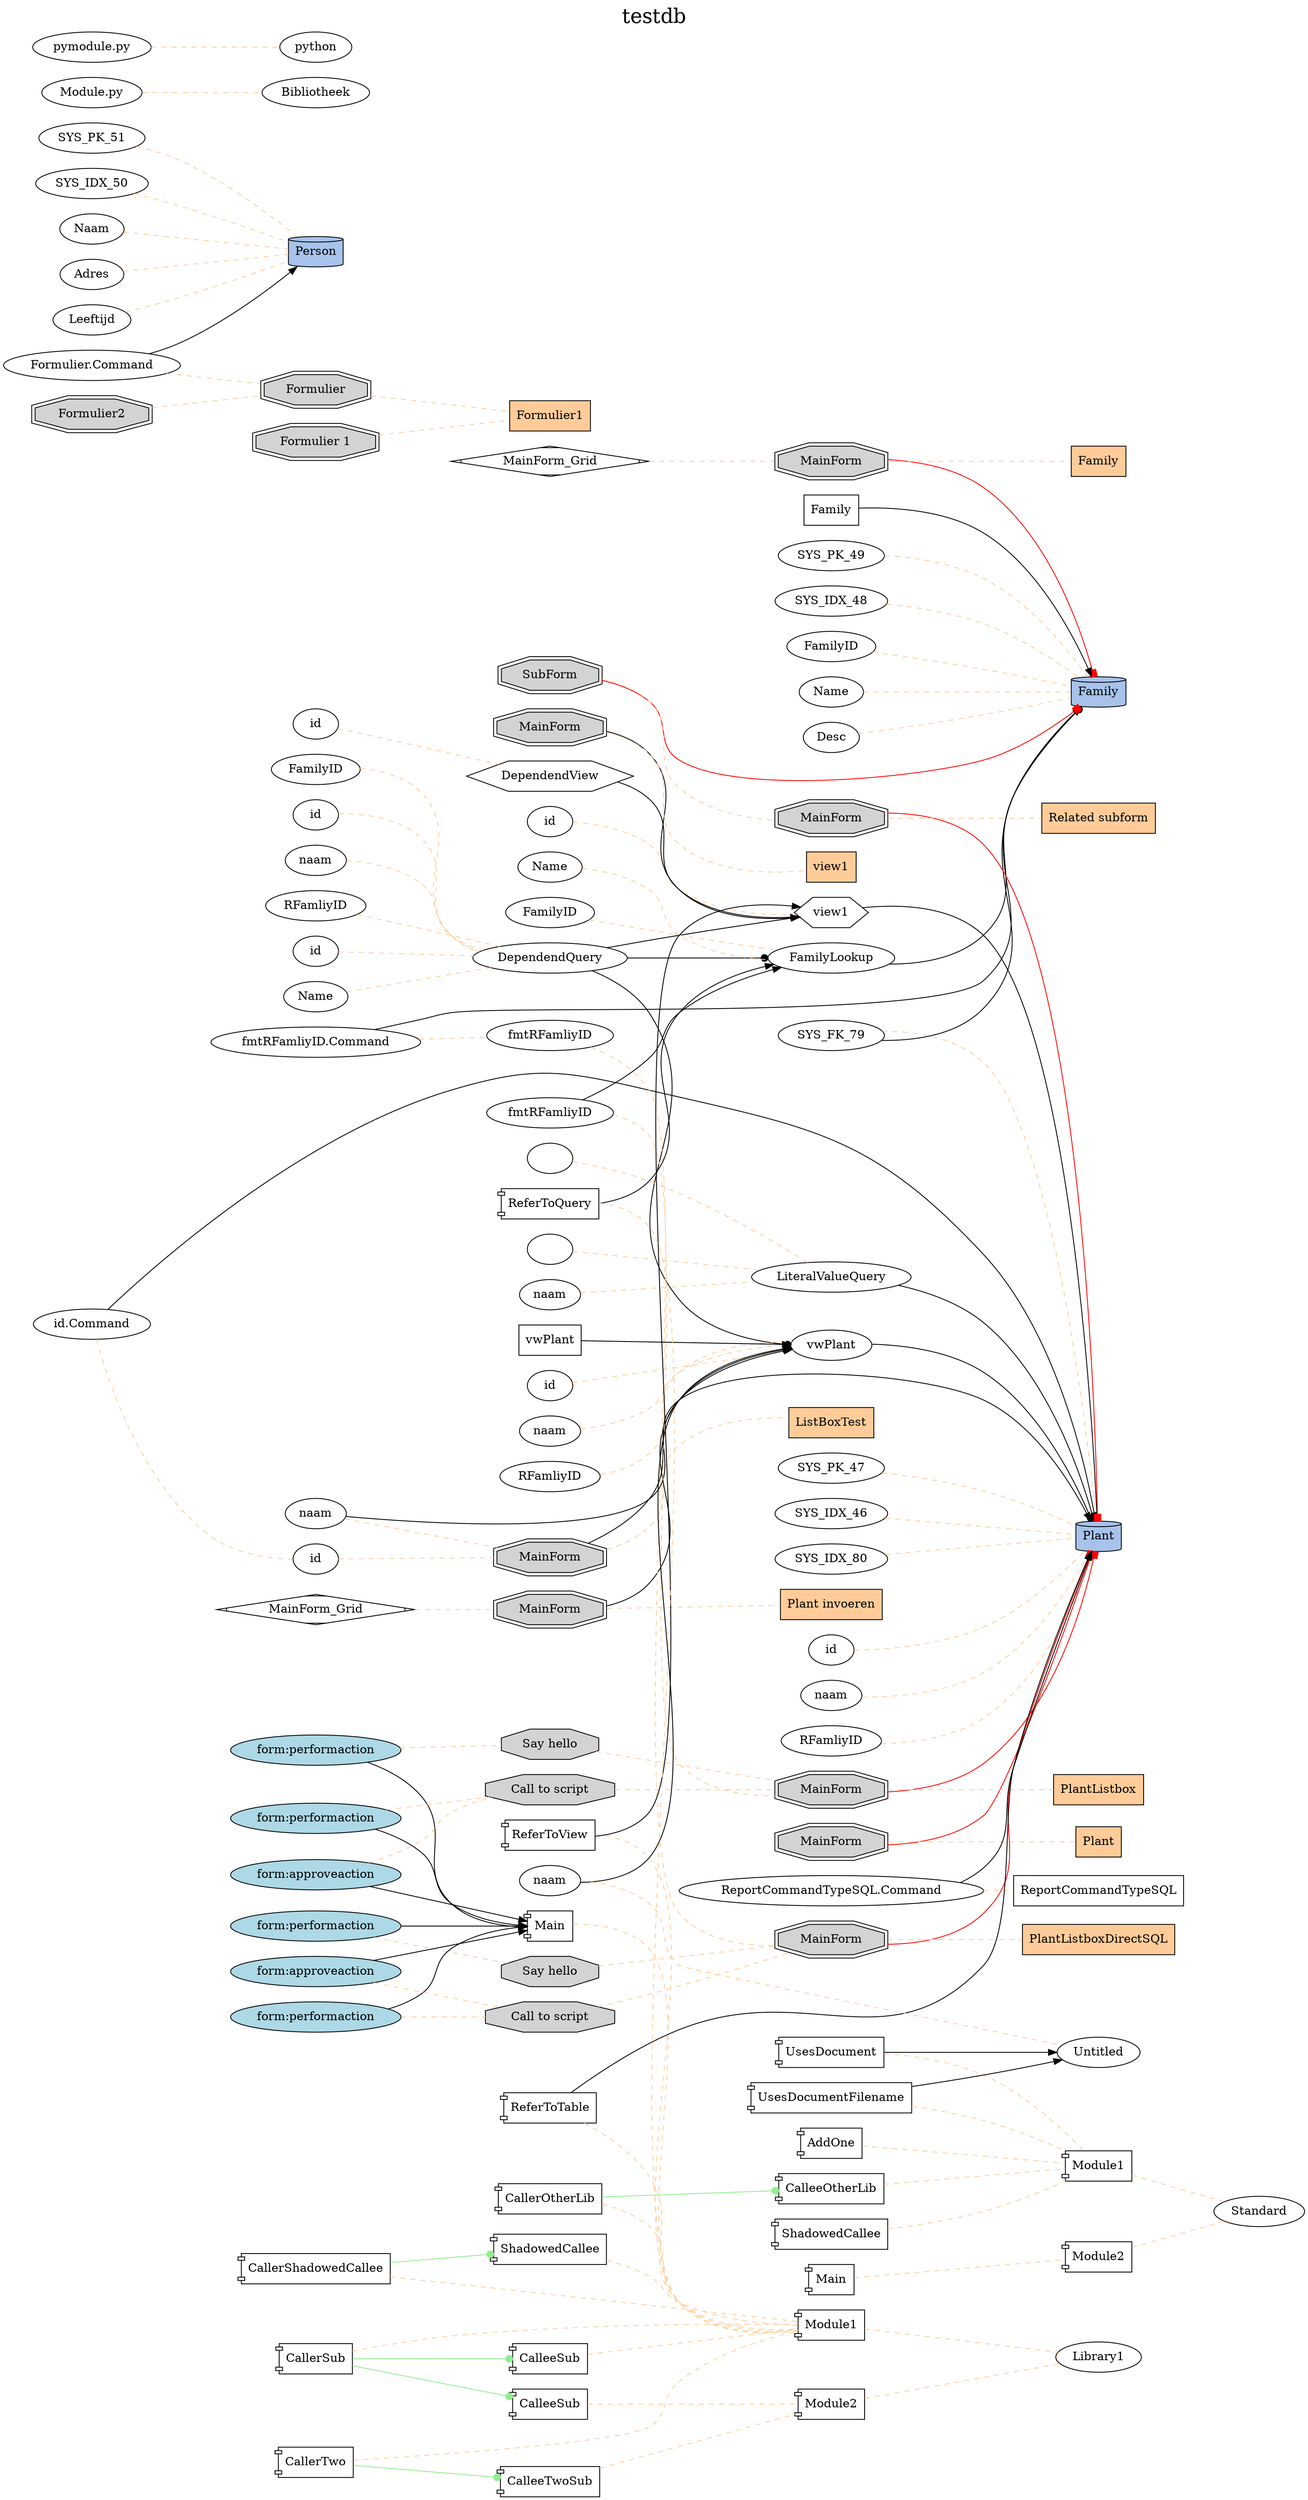 digraph testdb {
	graph [rankdir=LR]
	graph [fontsize=24 label=testdb labelloc=top]
	1 [label=Family href="../table/family/index.html" id=1 tooltip="Family (table)" fillcolor="#a7c3eb" shape=cylinder style=filled]
	2 [label=SYS_PK_49 href="../table/family/index.html#2" id=2 tooltip="SYS_PK_49 (key)"]
	2 -> 1 [arrowhead=none color="#ffcc99" edgetooltip="SYS_PK_49 is child of Family" style=dashed]
	3 [label=SYS_IDX_48 href="../table/family/index.html#3" id=3 tooltip="SYS_IDX_48 (index)"]
	3 -> 1 [arrowhead=none color="#ffcc99" edgetooltip="SYS_IDX_48 is child of Family" style=dashed]
	4 [label=FamilyID href="../table/family/index.html#4" id=4 tooltip="FamilyID (column)"]
	4 -> 1 [arrowhead=none color="#ffcc99" edgetooltip="FamilyID is child of Family" style=dashed]
	5 [label=Name href="../table/family/index.html#5" id=5 tooltip="Name (column)"]
	5 -> 1 [arrowhead=none color="#ffcc99" edgetooltip="Name is child of Family" style=dashed]
	6 [label=Desc href="../table/family/index.html#6" id=6 tooltip="Desc (column)"]
	6 -> 1 [arrowhead=none color="#ffcc99" edgetooltip="Desc is child of Family" style=dashed]
	7 [label=Person href="../table/person/index.html" id=7 tooltip="Person (table)" fillcolor="#a7c3eb" shape=cylinder style=filled]
	8 [label=SYS_PK_51 href="../table/person/index.html#8" id=8 tooltip="SYS_PK_51 (key)"]
	8 -> 7 [arrowhead=none color="#ffcc99" edgetooltip="SYS_PK_51 is child of Person" style=dashed]
	9 [label=SYS_IDX_50 href="../table/person/index.html#9" id=9 tooltip="SYS_IDX_50 (index)"]
	9 -> 7 [arrowhead=none color="#ffcc99" edgetooltip="SYS_IDX_50 is child of Person" style=dashed]
	10 [label=Naam href="../table/person/index.html#10" id=10 tooltip="Naam (column)"]
	10 -> 7 [arrowhead=none color="#ffcc99" edgetooltip="Naam is child of Person" style=dashed]
	11 [label=Adres href="../table/person/index.html#11" id=11 tooltip="Adres (column)"]
	11 -> 7 [arrowhead=none color="#ffcc99" edgetooltip="Adres is child of Person" style=dashed]
	12 [label=Leeftijd href="../table/person/index.html#12" id=12 tooltip="Leeftijd (column)"]
	12 -> 7 [arrowhead=none color="#ffcc99" edgetooltip="Leeftijd is child of Person" style=dashed]
	13 [label=Plant href="../table/plant/index.html" id=13 tooltip="Plant (table)" fillcolor="#a7c3eb" shape=cylinder style=filled]
	14 [label=SYS_PK_47 href="../table/plant/index.html#14" id=14 tooltip="SYS_PK_47 (key)"]
	14 -> 13 [arrowhead=none color="#ffcc99" edgetooltip="SYS_PK_47 is child of Plant" style=dashed]
	15 [label=SYS_FK_79 href="../table/plant/index.html#15" id=15 tooltip="SYS_FK_79 (key)"]
	15 -> 13 [arrowhead=none color="#ffcc99" edgetooltip="SYS_FK_79 is child of Plant" style=dashed]
	16 [label=SYS_IDX_46 href="../table/plant/index.html#16" id=16 tooltip="SYS_IDX_46 (index)"]
	16 -> 13 [arrowhead=none color="#ffcc99" edgetooltip="SYS_IDX_46 is child of Plant" style=dashed]
	17 [label=SYS_IDX_80 href="../table/plant/index.html#17" id=17 tooltip="SYS_IDX_80 (index)"]
	17 -> 13 [arrowhead=none color="#ffcc99" edgetooltip="SYS_IDX_80 is child of Plant" style=dashed]
	18 [label=id href="../table/plant/index.html#18" id=18 tooltip="id (column)"]
	18 -> 13 [arrowhead=none color="#ffcc99" edgetooltip="id is child of Plant" style=dashed]
	19 [label=naam href="../table/plant/index.html#19" id=19 tooltip="naam (column)"]
	19 -> 13 [arrowhead=none color="#ffcc99" edgetooltip="naam is child of Plant" style=dashed]
	20 [label=RFamliyID href="../table/plant/index.html#20" id=20 tooltip="RFamliyID (column)"]
	20 -> 13 [arrowhead=none color="#ffcc99" edgetooltip="RFamliyID is child of Plant" style=dashed]
	21 [label=DependendView href="../view/dependendview/index.html" id=21 tooltip="DependendView (view)" shape=hexagon]
	22 [label=id href="../view/dependendview/index.html#22" id=22 tooltip="id (querycolumn)"]
	22 -> 21 [arrowhead=none color="#ffcc99" edgetooltip="id is child of DependendView" style=dashed]
	34 [label=view1 href="../view/view1/index.html" id=34 tooltip="view1 (view)" shape=hexagon]
	35 [label=id href="../view/view1/index.html#35" id=35 tooltip="id (querycolumn)"]
	35 -> 34 [arrowhead=none color="#ffcc99" edgetooltip="id is child of view1" style=dashed]
	45 [label=DependendQuery href="../query/dependendquery/index.html" id=45 tooltip="DependendQuery (query)" shape=ellipse]
	46 [label=Name href="../query/dependendquery/index.html#46" id=46 tooltip="Name (querycolumn)"]
	46 -> 45 [arrowhead=none color="#ffcc99" edgetooltip="Name is child of DependendQuery" style=dashed]
	47 [label=FamilyID href="../query/dependendquery/index.html#47" id=47 tooltip="FamilyID (querycolumn)"]
	47 -> 45 [arrowhead=none color="#ffcc99" edgetooltip="FamilyID is child of DependendQuery" style=dashed]
	48 [label=id href="../query/dependendquery/index.html#48" id=48 tooltip="id (querycolumn)"]
	48 -> 45 [arrowhead=none color="#ffcc99" edgetooltip="id is child of DependendQuery" style=dashed]
	49 [label=naam href="../query/dependendquery/index.html#49" id=49 tooltip="naam (querycolumn)"]
	49 -> 45 [arrowhead=none color="#ffcc99" edgetooltip="naam is child of DependendQuery" style=dashed]
	50 [label=RFamliyID href="../query/dependendquery/index.html#50" id=50 tooltip="RFamliyID (querycolumn)"]
	50 -> 45 [arrowhead=none color="#ffcc99" edgetooltip="RFamliyID is child of DependendQuery" style=dashed]
	51 [label=id href="../query/dependendquery/index.html#51" id=51 tooltip="id (querycolumn)"]
	51 -> 45 [arrowhead=none color="#ffcc99" edgetooltip="id is child of DependendQuery" style=dashed]
	67 [label=FamilyLookup href="../query/familylookup/index.html" id=67 tooltip="FamilyLookup (query)" shape=ellipse]
	68 [label=Name href="../query/familylookup/index.html#68" id=68 tooltip="Name (querycolumn)"]
	68 -> 67 [arrowhead=none color="#ffcc99" edgetooltip="Name is child of FamilyLookup" style=dashed]
	69 [label=FamilyID href="../query/familylookup/index.html#69" id=69 tooltip="FamilyID (querycolumn)"]
	69 -> 67 [arrowhead=none color="#ffcc99" edgetooltip="FamilyID is child of FamilyLookup" style=dashed]
	89 [label=LiteralValueQuery href="../query/literalvaluequery/index.html" id=89 tooltip="LiteralValueQuery (query)" shape=ellipse]
	90 [label="" href="../query/literalvaluequery/index.html#90" id=90 tooltip=" (querycolumn)"]
	90 -> 89 [arrowhead=none color="#ffcc99" edgetooltip=" is child of LiteralValueQuery" style=dashed]
	91 [label="" href="../query/literalvaluequery/index.html#91" id=91 tooltip=" (querycolumn)"]
	91 -> 89 [arrowhead=none color="#ffcc99" edgetooltip=" is child of LiteralValueQuery" style=dashed]
	92 [label=naam href="../query/literalvaluequery/index.html#92" id=92 tooltip="naam (querycolumn)"]
	92 -> 89 [arrowhead=none color="#ffcc99" edgetooltip="naam is child of LiteralValueQuery" style=dashed]
	122 [label=vwPlant href="../query/vwplant/index.html" id=122 tooltip="vwPlant (query)" shape=ellipse]
	123 [label=id href="../query/vwplant/index.html#123" id=123 tooltip="id (querycolumn)"]
	123 -> 122 [arrowhead=none color="#ffcc99" edgetooltip="id is child of vwPlant" style=dashed]
	124 [label=naam href="../query/vwplant/index.html#124" id=124 tooltip="naam (querycolumn)"]
	124 -> 122 [arrowhead=none color="#ffcc99" edgetooltip="naam is child of vwPlant" style=dashed]
	125 [label=RFamliyID href="../query/vwplant/index.html#125" id=125 tooltip="RFamliyID (querycolumn)"]
	125 -> 122 [arrowhead=none color="#ffcc99" edgetooltip="RFamliyID is child of vwPlant" style=dashed]
	135 [label=Family href="../form/family/index.html" id=135 tooltip="Family (form)" fillcolor="#ffcc99" shape=rect style=filled]
	136 [label=MainForm href="../form/family/index.html#136" id=136 tooltip="MainForm (subform)" fillcolor="#d3d3d3" shape=doubleoctagon style=filled]
	136 -> 135 [arrowhead=none color="#ffcc99" edgetooltip="MainForm is child of Family" style=dashed]
	137 [label=MainForm_Grid href="../form/family/index.html#137" id=137 tooltip="MainForm_Grid (grid)" shape=Mdiamond]
	137 -> 136 [arrowhead=none color="#ffcc99" edgetooltip="MainForm_Grid is child of MainForm" style=dashed]
	141 [label=Formulier1 href="../form/formulier1/index.html" id=141 tooltip="Formulier1 (form)" fillcolor="#ffcc99" shape=rect style=filled]
	142 [label=Formulier href="../form/formulier1/index.html#142" id=142 tooltip="Formulier (subform)" fillcolor="#d3d3d3" shape=doubleoctagon style=filled]
	142 -> 141 [arrowhead=none color="#ffcc99" edgetooltip="Formulier is child of Formulier1" style=dashed]
	143 [label=Formulier2 href="../form/formulier1/index.html#143" id=143 tooltip="Formulier2 (subform)" fillcolor="#d3d3d3" shape=doubleoctagon style=filled]
	143 -> 142 [arrowhead=none color="#ffcc99" edgetooltip="Formulier2 is child of Formulier" style=dashed]
	144 [label="Formulier.Command" href="../form/formulier1/index.html#144" id=144 tooltip="Formulier.Command (embeddedquery)" shape=ellipse]
	144 -> 142 [arrowhead=none color="#ffcc99" edgetooltip="Formulier.Command is child of Formulier" style=dashed]
	154 [label="Formulier 1" href="../form/formulier1/index.html#154" id=154 tooltip="Formulier 1 (subform)" fillcolor="#d3d3d3" shape=doubleoctagon style=filled]
	154 -> 141 [arrowhead=none color="#ffcc99" edgetooltip="Formulier 1 is child of Formulier1" style=dashed]
	155 [label=ListBoxTest href="../form/listboxtest/index.html" id=155 tooltip="ListBoxTest (form)" fillcolor="#ffcc99" shape=rect style=filled]
	156 [label=MainForm href="../form/listboxtest/index.html#156" id=156 tooltip="MainForm (subform)" fillcolor="#d3d3d3" shape=doubleoctagon style=filled]
	156 -> 155 [arrowhead=none color="#ffcc99" edgetooltip="MainForm is child of ListBoxTest" style=dashed]
	158 [label=id href="../form/listboxtest/index.html#158" id=158 tooltip="id (listbox)"]
	158 -> 156 [arrowhead=none color="#ffcc99" edgetooltip="id is child of MainForm" style=dashed]
	159 [label="id.Command" href="../form/listboxtest/index.html#159" id=159 tooltip="id.Command (embeddedquery)" shape=ellipse]
	159 -> 158 [arrowhead=none color="#ffcc99" edgetooltip="id.Command is child of id" style=dashed]
	180 [label=naam href="../form/listboxtest/index.html#180" id=180 tooltip="naam (listbox)"]
	180 -> 156 [arrowhead=none color="#ffcc99" edgetooltip="naam is child of MainForm" style=dashed]
	183 [label=Plant href="../form/plant/index.html" id=183 tooltip="Plant (form)" fillcolor="#ffcc99" shape=rect style=filled]
	184 [label=MainForm href="../form/plant/index.html#184" id=184 tooltip="MainForm (subform)" fillcolor="#d3d3d3" shape=doubleoctagon style=filled]
	184 -> 183 [arrowhead=none color="#ffcc99" edgetooltip="MainForm is child of Plant" style=dashed]
	191 [label="Plant invoeren" href="../form/plant-invoeren/index.html" id=191 tooltip="Plant invoeren (form)" fillcolor="#ffcc99" shape=rect style=filled]
	192 [label=MainForm href="../form/plant-invoeren/index.html#192" id=192 tooltip="MainForm (subform)" fillcolor="#d3d3d3" shape=doubleoctagon style=filled]
	192 -> 191 [arrowhead=none color="#ffcc99" edgetooltip="MainForm is child of Plant invoeren" style=dashed]
	193 [label=MainForm_Grid href="../form/plant-invoeren/index.html#193" id=193 tooltip="MainForm_Grid (grid)" shape=Mdiamond]
	193 -> 192 [arrowhead=none color="#ffcc99" edgetooltip="MainForm_Grid is child of MainForm" style=dashed]
	196 [label=PlantListbox href="../form/plantlistbox/index.html" id=196 tooltip="PlantListbox (form)" fillcolor="#ffcc99" shape=rect style=filled]
	197 [label=MainForm href="../form/plantlistbox/index.html#197" id=197 tooltip="MainForm (subform)" fillcolor="#d3d3d3" shape=doubleoctagon style=filled]
	197 -> 196 [arrowhead=none color="#ffcc99" edgetooltip="MainForm is child of PlantListbox" style=dashed]
	203 [label=fmtRFamliyID href="../form/plantlistbox/index.html#203" id=203 tooltip="fmtRFamliyID (listbox)"]
	203 -> 197 [arrowhead=none color="#ffcc99" edgetooltip="fmtRFamliyID is child of MainForm" style=dashed]
	204 [label="Say hello" href="../form/plantlistbox/index.html#204" id=204 tooltip="Knop 1 (control)" fillcolor="#d3d3d3" shape=octagon style=filled]
	204 -> 197 [arrowhead=none color="#ffcc99" edgetooltip="Knop 1 is child of MainForm" style=dashed]
	205 [label="form:performaction" href="../form/plantlistbox/index.html#205" id=205 tooltip="form:performaction (eventlistener)" fillcolor=lightblue shape=ellipse style=filled]
	205 -> 204 [arrowhead=none color="#ffcc99" edgetooltip="form:performaction is child of Knop 1" style=dashed]
	207 [label="Call to script" href="../form/plantlistbox/index.html#207" id=207 tooltip="Knop 3 (control)" fillcolor="#d3d3d3" shape=octagon style=filled]
	207 -> 197 [arrowhead=none color="#ffcc99" edgetooltip="Knop 3 is child of MainForm" style=dashed]
	208 [label="form:performaction" href="../form/plantlistbox/index.html#208" id=208 tooltip="form:performaction (eventlistener)" fillcolor=lightblue shape=ellipse style=filled]
	208 -> 207 [arrowhead=none color="#ffcc99" edgetooltip="form:performaction is child of Knop 3" style=dashed]
	209 [label="form:approveaction" href="../form/plantlistbox/index.html#209" id=209 tooltip="form:approveaction (eventlistener)" fillcolor=lightblue shape=ellipse style=filled]
	209 -> 207 [arrowhead=none color="#ffcc99" edgetooltip="form:approveaction is child of Knop 3" style=dashed]
	210 [label=PlantListboxDirectSQL href="../form/plantlistboxdirectsql/index.html" id=210 tooltip="PlantListboxDirectSQL (form)" fillcolor="#ffcc99" shape=rect style=filled]
	211 [label=MainForm href="../form/plantlistboxdirectsql/index.html#211" id=211 tooltip="MainForm (subform)" fillcolor="#d3d3d3" shape=doubleoctagon style=filled]
	211 -> 210 [arrowhead=none color="#ffcc99" edgetooltip="MainForm is child of PlantListboxDirectSQL" style=dashed]
	217 [label=fmtRFamliyID href="../form/plantlistboxdirectsql/index.html#217" id=217 tooltip="fmtRFamliyID (listbox)"]
	217 -> 211 [arrowhead=none color="#ffcc99" edgetooltip="fmtRFamliyID is child of MainForm" style=dashed]
	218 [label="fmtRFamliyID.Command" href="../form/plantlistboxdirectsql/index.html#218" id=218 tooltip="fmtRFamliyID.Command (embeddedquery)" shape=ellipse]
	218 -> 217 [arrowhead=none color="#ffcc99" edgetooltip="fmtRFamliyID.Command is child of fmtRFamliyID" style=dashed]
	238 [label="Say hello" href="../form/plantlistboxdirectsql/index.html#238" id=238 tooltip="Knop 1 (control)" fillcolor="#d3d3d3" shape=octagon style=filled]
	238 -> 211 [arrowhead=none color="#ffcc99" edgetooltip="Knop 1 is child of MainForm" style=dashed]
	239 [label="form:performaction" href="../form/plantlistboxdirectsql/index.html#239" id=239 tooltip="form:performaction (eventlistener)" fillcolor=lightblue shape=ellipse style=filled]
	239 -> 238 [arrowhead=none color="#ffcc99" edgetooltip="form:performaction is child of Knop 1" style=dashed]
	241 [label="Call to script" href="../form/plantlistboxdirectsql/index.html#241" id=241 tooltip="Knop 3 (control)" fillcolor="#d3d3d3" shape=octagon style=filled]
	241 -> 211 [arrowhead=none color="#ffcc99" edgetooltip="Knop 3 is child of MainForm" style=dashed]
	242 [label="form:performaction" href="../form/plantlistboxdirectsql/index.html#242" id=242 tooltip="form:performaction (eventlistener)" fillcolor=lightblue shape=ellipse style=filled]
	242 -> 241 [arrowhead=none color="#ffcc99" edgetooltip="form:performaction is child of Knop 3" style=dashed]
	243 [label="form:approveaction" href="../form/plantlistboxdirectsql/index.html#243" id=243 tooltip="form:approveaction (eventlistener)" fillcolor=lightblue shape=ellipse style=filled]
	243 -> 241 [arrowhead=none color="#ffcc99" edgetooltip="form:approveaction is child of Knop 3" style=dashed]
	244 [label="Related subform" href="../form/related-subform/index.html" id=244 tooltip="Related subform (form)" fillcolor="#ffcc99" shape=rect style=filled]
	245 [label=MainForm href="../form/related-subform/index.html#245" id=245 tooltip="MainForm (subform)" fillcolor="#d3d3d3" shape=doubleoctagon style=filled]
	245 -> 244 [arrowhead=none color="#ffcc99" edgetooltip="MainForm is child of Related subform" style=dashed]
	252 [label=SubForm href="../form/related-subform/index.html#252" id=252 tooltip="SubForm (subform)" fillcolor="#d3d3d3" shape=doubleoctagon style=filled]
	252 -> 245 [arrowhead=none color="#ffcc99" edgetooltip="SubForm is child of MainForm" style=dashed]
	259 [label=view1 href="../form/view1/index.html" id=259 tooltip="view1 (form)" fillcolor="#ffcc99" shape=rect style=filled]
	260 [label=MainForm href="../form/view1/index.html#260" id=260 tooltip="MainForm (subform)" fillcolor="#d3d3d3" shape=doubleoctagon style=filled]
	260 -> 259 [arrowhead=none color="#ffcc99" edgetooltip="MainForm is child of view1" style=dashed]
	263 [label=Family href="../report/family/index.html" id=263 tooltip="Family (report)" shape=rectangle]
	264 [label=ReportCommandTypeSQL href="../report/reportcommandtypesql/index.html" id=264 tooltip="ReportCommandTypeSQL (report)" shape=rectangle]
	265 [label="ReportCommandTypeSQL.Command" href="../report/reportcommandtypesql/index.html#265" id=265 tooltip="ReportCommandTypeSQL.Command (embeddedquery)" shape=ellipse]
	265 -> 264 [arrowhead=none color="#ffcc99" edgetooltip="ReportCommandTypeSQL.Command is child of ReportCommandTypeSQL" style=dashed]
	276 [label=vwPlant href="../report/vwplant/index.html" id=276 tooltip="vwPlant (report)" shape=rectangle]
	277 [label=Standard href="../library/standard/index.html" id=277 tooltip="Standard (library)"]
	278 [label=Module1 href="../module/module1.standard/index.html" id=278 tooltip="Module1 (module)" shape=component]
	278 -> 277 [arrowhead=none color="#ffcc99" edgetooltip="Module1 is child of Standard" style=dashed]
	279 [label=UsesDocument href="../basicfunction/usesdocument.module1.standard/index.html" id=279 tooltip="UsesDocument (basicfunction)" shape=component]
	279 -> 278 [arrowhead=none color="#ffcc99" edgetooltip="UsesDocument is child of Module1" style=dashed]
	291 [label=UsesDocumentFilename href="../basicfunction/usesdocumentfilename.module1.standard/index.html" id=291 tooltip="UsesDocumentFilename (basicfunction)" shape=component]
	291 -> 278 [arrowhead=none color="#ffcc99" edgetooltip="UsesDocumentFilename is child of Module1" style=dashed]
	303 [label=CalleeOtherLib href="../basicfunction/calleeotherlib.module1.standard/index.html" id=303 tooltip="CalleeOtherLib (basicfunction)" shape=component]
	303 -> 278 [arrowhead=none color="#ffcc99" edgetooltip="CalleeOtherLib is child of Module1" style=dashed]
	313 [label=ShadowedCallee href="../basicfunction/shadowedcallee.module1.standard/index.html" id=313 tooltip="ShadowedCallee (basicfunction)" shape=component]
	313 -> 278 [arrowhead=none color="#ffcc99" edgetooltip="ShadowedCallee is child of Module1" style=dashed]
	325 [label=AddOne href="../basicfunction/addone.module1.standard/index.html" id=325 tooltip="AddOne (basicfunction)" shape=component]
	325 -> 278 [arrowhead=none color="#ffcc99" edgetooltip="AddOne is child of Module1" style=dashed]
	420 [label=Module2 href="../module/module2.standard/index.html" id=420 tooltip="Module2 (module)" shape=component]
	420 -> 277 [arrowhead=none color="#ffcc99" edgetooltip="Module2 is child of Standard" style=dashed]
	421 [label=Main href="../basicfunction/main.module2.standard/index.html" id=421 tooltip="Main (basicfunction)" shape=component]
	421 -> 420 [arrowhead=none color="#ffcc99" edgetooltip="Main is child of Module2" style=dashed]
	444 [label=Library1 href="../library/library1/index.html" id=444 tooltip="Library1 (library)"]
	445 [label=Module1 href="../module/module1.library1/index.html" id=445 tooltip="Module1 (module)" shape=component]
	445 -> 444 [arrowhead=none color="#ffcc99" edgetooltip="Module1 is child of Library1" style=dashed]
	446 [label=Main href="../basicfunction/main.module1.library1/index.html" id=446 tooltip="Main (basicfunction)" shape=component]
	446 -> 445 [arrowhead=none color="#ffcc99" edgetooltip="Main is child of Module1" style=dashed]
	456 [label=CallerSub href="../basicfunction/callersub.module1.library1/index.html" id=456 tooltip="CallerSub (basicfunction)" shape=component]
	456 -> 445 [arrowhead=none color="#ffcc99" edgetooltip="CallerSub is child of Module1" style=dashed]
	474 [label=CalleeSub href="../basicfunction/calleesub.module1.library1/index.html" id=474 tooltip="CalleeSub (basicfunction)" shape=component]
	474 -> 445 [arrowhead=none color="#ffcc99" edgetooltip="CalleeSub is child of Module1" style=dashed]
	486 [label=CallerTwo href="../basicfunction/callertwo.module1.library1/index.html" id=486 tooltip="CallerTwo (basicfunction)" shape=component]
	486 -> 445 [arrowhead=none color="#ffcc99" edgetooltip="CallerTwo is child of Module1" style=dashed]
	498 [label=CallerOtherLib href="../basicfunction/callerotherlib.module1.library1/index.html" id=498 tooltip="CallerOtherLib (basicfunction)" shape=component]
	498 -> 445 [arrowhead=none color="#ffcc99" edgetooltip="CallerOtherLib is child of Module1" style=dashed]
	516 [label=CallerShadowedCallee href="../basicfunction/callershadowedcallee.module1.library1/index.html" id=516 tooltip="CallerShadowedCallee (basicfunction)" shape=component]
	516 -> 445 [arrowhead=none color="#ffcc99" edgetooltip="CallerShadowedCallee is child of Module1" style=dashed]
	528 [label=ShadowedCallee href="../basicfunction/shadowedcallee.module1.library1/index.html" id=528 tooltip="ShadowedCallee (basicfunction)" shape=component]
	528 -> 445 [arrowhead=none color="#ffcc99" edgetooltip="ShadowedCallee is child of Module1" style=dashed]
	540 [label=ReferToTable href="../basicfunction/refertotable.module1.library1/index.html" id=540 tooltip="ReferToTable (basicfunction)" shape=component]
	540 -> 445 [arrowhead=none color="#ffcc99" edgetooltip="ReferToTable is child of Module1" style=dashed]
	552 [label=ReferToView href="../basicfunction/refertoview.module1.library1/index.html" id=552 tooltip="ReferToView (basicfunction)" shape=component]
	552 -> 445 [arrowhead=none color="#ffcc99" edgetooltip="ReferToView is child of Module1" style=dashed]
	564 [label=ReferToQuery href="../basicfunction/refertoquery.module1.library1/index.html" id=564 tooltip="ReferToQuery (basicfunction)" shape=component]
	564 -> 445 [arrowhead=none color="#ffcc99" edgetooltip="ReferToQuery is child of Module1" style=dashed]
	719 [label=Module2 href="../module/module2.library1/index.html" id=719 tooltip="Module2 (module)" shape=component]
	719 -> 444 [arrowhead=none color="#ffcc99" edgetooltip="Module2 is child of Library1" style=dashed]
	720 [label=CalleeSub href="../basicfunction/calleesub.module2.library1/index.html" id=720 tooltip="CalleeSub (basicfunction)" shape=component]
	720 -> 719 [arrowhead=none color="#ffcc99" edgetooltip="CalleeSub is child of Module2" style=dashed]
	732 [label=CalleeTwoSub href="../basicfunction/calleetwosub.module2.library1/index.html" id=732 tooltip="CalleeTwoSub (basicfunction)" shape=component]
	732 -> 719 [arrowhead=none color="#ffcc99" edgetooltip="CalleeTwoSub is child of Module2" style=dashed]
	773 [label=Bibliotheek href="../pythonlibrary/bibliotheek/index.html" id=773 tooltip="Bibliotheek (pythonlibrary)"]
	774 [label="Module.py" href="../pythonmodule/bibliotheek.module.py/index.html" id=774 tooltip="Module.py (pythonmodule)"]
	774 -> 773 [arrowhead=none color="#ffcc99" edgetooltip="Module.py is child of Bibliotheek" style=dashed]
	775 [label=python href="../pythonlibrary/python/index.html" id=775 tooltip="python (pythonlibrary)"]
	776 [label="pymodule.py" href="../pythonmodule/python.pymodule.py/index.html" id=776 tooltip="pymodule.py (pythonmodule)"]
	776 -> 775 [arrowhead=none color="#ffcc99" edgetooltip="pymodule.py is child of python" style=dashed]
	777 [label=Untitled href="../textdocument/untitled/index.html" id=777 tooltip="Untitled (textdocument)"]
	778 [label=naam href="../textdocument/untitled/index.html#778" id=778 tooltip="naam (databasedisplay)"]
	778 -> 777 [arrowhead=none color="#ffcc99" edgetooltip="naam is child of Untitled" style=dashed]
	15 -> 1 [edgetooltip="SYS_FK_79 -> Family"]
	21 -> 34 [edgetooltip="DependendView -> view1"]
	34 -> 13 [arrowhead=dot edgetooltip="view1 -> Plant"]
	45 -> 67 [arrowhead=dot edgetooltip="DependendQuery -> FamilyLookup"]
	45 -> 122 [arrowhead=dot edgetooltip="DependendQuery -> vwPlant"]
	45 -> 34 [edgetooltip="DependendQuery -> view1"]
	67 -> 1 [arrowhead=dot edgetooltip="FamilyLookup -> Family"]
	89 -> 13 [arrowhead=dot edgetooltip="LiteralValueQuery -> Plant"]
	122 -> 13 [arrowhead=dot edgetooltip="vwPlant -> Plant"]
	136 -> 1 [arrowhead=box color=red edgetooltip="MainForm -> Family"]
	144 -> 7 [edgetooltip="Formulier.Command -> Person"]
	156 -> 122 [edgetooltip="MainForm -> vwPlant"]
	159 -> 13 [edgetooltip="id.Command -> Plant"]
	180 -> 13 [edgetooltip="naam -> Plant"]
	184 -> 13 [arrowhead=box color=red edgetooltip="MainForm -> Plant"]
	192 -> 122 [edgetooltip="MainForm -> vwPlant"]
	197 -> 13 [arrowhead=box color=red edgetooltip="MainForm -> Plant"]
	203 -> 67 [edgetooltip="fmtRFamliyID -> FamilyLookup"]
	205 -> 446 [edgetooltip="form:performaction -> Main"]
	208 -> 446 [edgetooltip="form:performaction -> Main"]
	209 -> 446 [edgetooltip="form:approveaction -> Main"]
	211 -> 13 [arrowhead=box color=red edgetooltip="MainForm -> Plant"]
	218 -> 1 [edgetooltip="fmtRFamliyID.Command -> Family"]
	239 -> 446 [edgetooltip="form:performaction -> Main"]
	242 -> 446 [edgetooltip="form:performaction -> Main"]
	243 -> 446 [edgetooltip="form:approveaction -> Main"]
	245 -> 13 [arrowhead=box color=red edgetooltip="MainForm -> Plant"]
	252 -> 1 [arrowhead=box color=red edgetooltip="SubForm -> Family"]
	260 -> 34 [edgetooltip="MainForm -> view1"]
	263 -> 1 [edgetooltip="Family -> Family"]
	265 -> 13 [edgetooltip="ReportCommandTypeSQL.Command -> Plant"]
	276 -> 122 [edgetooltip="vwPlant -> vwPlant"]
	279 -> 777 [edgetooltip="UsesDocument -> Untitled"]
	291 -> 777 [edgetooltip="UsesDocumentFilename -> Untitled"]
	456 -> 474 [arrowhead=dot color="#90EE90" edgetooltip="CallerSub -> CalleeSub"]
	456 -> 720 [arrowhead=dot color="#90EE90" edgetooltip="CallerSub -> CalleeSub"]
	486 -> 732 [arrowhead=dot color="#90EE90" edgetooltip="CallerTwo -> CalleeTwoSub"]
	498 -> 303 [arrowhead=dot color="#90EE90" edgetooltip="CallerOtherLib -> CalleeOtherLib"]
	516 -> 528 [arrowhead=dot color="#90EE90" edgetooltip="CallerShadowedCallee -> ShadowedCallee"]
	540 -> 13 [edgetooltip="ReferToTable -> Plant"]
	552 -> 34 [edgetooltip="ReferToView -> view1"]
	564 -> 67 [edgetooltip="ReferToQuery -> FamilyLookup"]
	778 -> 122 [edgetooltip="naam -> vwPlant"]
}
